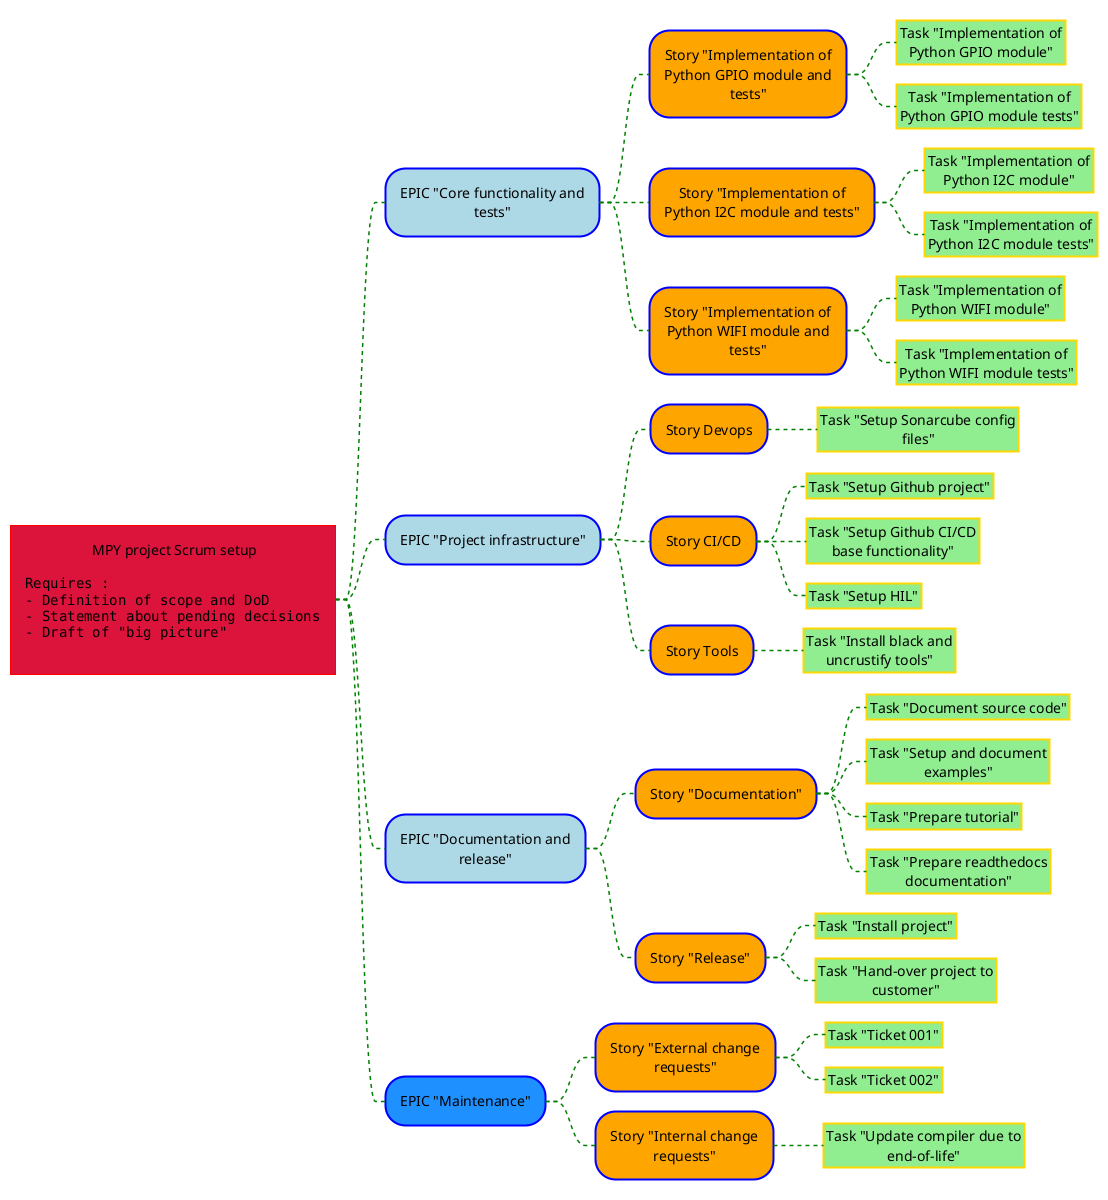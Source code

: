 @startmindmap scrum

<style>
node {
    Padding 15
    Margin 10
    HorizontalAlignment center
    LineColor blue
    LineThickness 2.0
    BackgroundColor gold
    RoundCorner 40
    MaximumWidth 200
}

rootNode {
    LineColor red
    BackgroundColor white
    LineThickness 1.0
    RoundCorner 0
    Shadowing 0.0
}

leafNode {
    LineColor gold
    RoundCorner 0
    Padding 3
}

arrow {
    LineStyle 4
    LineThickness 1.5
    LineColor green
}
</style>

*[#crimson]: MPY project Scrum setup
<code>

Requires :
- Definition of scope and DoD
- Statement about pending decisions
- Draft of "big picture"
</code>
;

**[#lightblue] EPIC "Core functionality and tests"
***[#Orange] Story "Implementation of Python GPIO module and tests"
****[#lightgreen] Task "Implementation of Python GPIO module"
****[#lightgreen] Task "Implementation of Python GPIO module tests"
***[#Orange] Story "Implementation of Python I2C module and tests"
****[#lightgreen] Task "Implementation of Python I2C module"
****[#lightgreen] Task "Implementation of Python I2C module tests"
***[#Orange] Story "Implementation of Python WIFI module and tests"
****[#lightgreen] Task "Implementation of Python WIFI module"
****[#lightgreen] Task "Implementation of Python WIFI module tests"

**[#lightblue] EPIC "Project infrastructure"
***[#Orange] Story Devops
****[#lightgreen] Task "Setup Sonarcube config files"
***[#Orange] Story CI/CD
****[#lightgreen] Task "Setup Github project"
****[#lightgreen] Task "Setup Github CI/CD base functionality"
****[#lightgreen] Task "Setup HIL"
***[#Orange] Story Tools
****[#lightgreen] Task "Install black and uncrustify tools"

**[#lightblue] EPIC "Documentation and release"
***[#Orange] Story "Documentation"
****[#lightgreen] Task "Document source code"
****[#lightgreen] Task "Setup and document examples"
****[#lightgreen] Task "Prepare tutorial"
****[#lightgreen] Task "Prepare readthedocs documentation"
***[#Orange] Story "Release"
****[#lightgreen] Task "Install project"
****[#lightgreen] Task "Hand-over project to customer"

**[#DodgerBlue] EPIC "Maintenance"
***[#Orange] Story "External change requests"
****[#lightgreen] Task "Ticket 001"
****[#lightgreen] Task "Ticket 002"
***[#Orange] Story "Internal change requests"
****[#lightgreen] Task "Update compiler due to end-of-life"
@endmindmap
